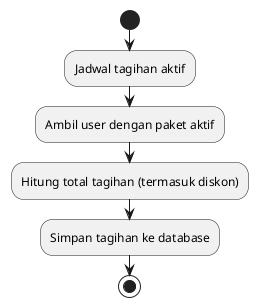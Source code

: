 
@startuml
|Sistem|
start
:Jadwal tagihan aktif;

:Ambil user dengan paket aktif;
:Hitung total tagihan (termasuk diskon);
:Simpan tagihan ke database;

stop
@enduml
